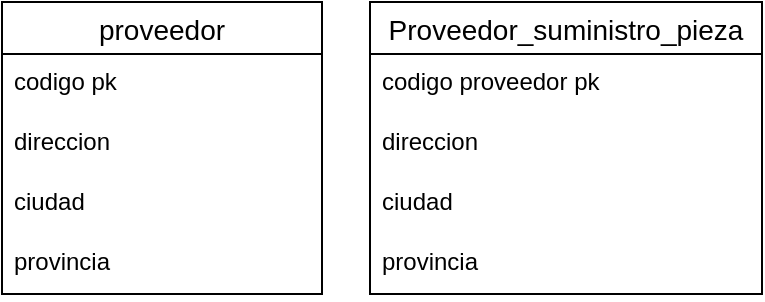 <mxfile version="14.7.7" type="device"><diagram id="h10X14hSh1A3QbSOs9i3" name="Page-1"><mxGraphModel dx="868" dy="450" grid="1" gridSize="10" guides="1" tooltips="1" connect="1" arrows="1" fold="1" page="1" pageScale="1" pageWidth="827" pageHeight="1169" math="0" shadow="0"><root><mxCell id="0"/><mxCell id="1" parent="0"/><mxCell id="MyrMKmS47CWJrJAjTrcF-14" value="proveedor" style="swimlane;fontStyle=0;childLayout=stackLayout;horizontal=1;startSize=26;horizontalStack=0;resizeParent=1;resizeParentMax=0;resizeLast=0;collapsible=1;marginBottom=0;align=center;fontSize=14;" vertex="1" parent="1"><mxGeometry x="70" y="100" width="160" height="146" as="geometry"><mxRectangle x="330" y="180" width="70" height="26" as="alternateBounds"/></mxGeometry></mxCell><mxCell id="MyrMKmS47CWJrJAjTrcF-15" value="codigo pk" style="text;strokeColor=none;fillColor=none;spacingLeft=4;spacingRight=4;overflow=hidden;rotatable=0;points=[[0,0.5],[1,0.5]];portConstraint=eastwest;fontSize=12;" vertex="1" parent="MyrMKmS47CWJrJAjTrcF-14"><mxGeometry y="26" width="160" height="30" as="geometry"/></mxCell><mxCell id="MyrMKmS47CWJrJAjTrcF-16" value="direccion" style="text;strokeColor=none;fillColor=none;spacingLeft=4;spacingRight=4;overflow=hidden;rotatable=0;points=[[0,0.5],[1,0.5]];portConstraint=eastwest;fontSize=12;" vertex="1" parent="MyrMKmS47CWJrJAjTrcF-14"><mxGeometry y="56" width="160" height="30" as="geometry"/></mxCell><mxCell id="MyrMKmS47CWJrJAjTrcF-17" value="ciudad" style="text;strokeColor=none;fillColor=none;spacingLeft=4;spacingRight=4;overflow=hidden;rotatable=0;points=[[0,0.5],[1,0.5]];portConstraint=eastwest;fontSize=12;" vertex="1" parent="MyrMKmS47CWJrJAjTrcF-14"><mxGeometry y="86" width="160" height="30" as="geometry"/></mxCell><mxCell id="MyrMKmS47CWJrJAjTrcF-18" value="provincia" style="text;strokeColor=none;fillColor=none;spacingLeft=4;spacingRight=4;overflow=hidden;rotatable=0;points=[[0,0.5],[1,0.5]];portConstraint=eastwest;fontSize=12;" vertex="1" parent="MyrMKmS47CWJrJAjTrcF-14"><mxGeometry y="116" width="160" height="30" as="geometry"/></mxCell><mxCell id="MyrMKmS47CWJrJAjTrcF-22" value="Proveedor_suministro_pieza" style="swimlane;fontStyle=0;childLayout=stackLayout;horizontal=1;startSize=26;horizontalStack=0;resizeParent=1;resizeParentMax=0;resizeLast=0;collapsible=1;marginBottom=0;align=center;fontSize=14;" vertex="1" parent="1"><mxGeometry x="254" y="100" width="196" height="146" as="geometry"><mxRectangle x="330" y="180" width="70" height="26" as="alternateBounds"/></mxGeometry></mxCell><mxCell id="MyrMKmS47CWJrJAjTrcF-23" value="codigo proveedor pk" style="text;strokeColor=none;fillColor=none;spacingLeft=4;spacingRight=4;overflow=hidden;rotatable=0;points=[[0,0.5],[1,0.5]];portConstraint=eastwest;fontSize=12;" vertex="1" parent="MyrMKmS47CWJrJAjTrcF-22"><mxGeometry y="26" width="196" height="30" as="geometry"/></mxCell><mxCell id="MyrMKmS47CWJrJAjTrcF-24" value="direccion" style="text;strokeColor=none;fillColor=none;spacingLeft=4;spacingRight=4;overflow=hidden;rotatable=0;points=[[0,0.5],[1,0.5]];portConstraint=eastwest;fontSize=12;" vertex="1" parent="MyrMKmS47CWJrJAjTrcF-22"><mxGeometry y="56" width="196" height="30" as="geometry"/></mxCell><mxCell id="MyrMKmS47CWJrJAjTrcF-25" value="ciudad" style="text;strokeColor=none;fillColor=none;spacingLeft=4;spacingRight=4;overflow=hidden;rotatable=0;points=[[0,0.5],[1,0.5]];portConstraint=eastwest;fontSize=12;" vertex="1" parent="MyrMKmS47CWJrJAjTrcF-22"><mxGeometry y="86" width="196" height="30" as="geometry"/></mxCell><mxCell id="MyrMKmS47CWJrJAjTrcF-26" value="provincia" style="text;strokeColor=none;fillColor=none;spacingLeft=4;spacingRight=4;overflow=hidden;rotatable=0;points=[[0,0.5],[1,0.5]];portConstraint=eastwest;fontSize=12;" vertex="1" parent="MyrMKmS47CWJrJAjTrcF-22"><mxGeometry y="116" width="196" height="30" as="geometry"/></mxCell></root></mxGraphModel></diagram></mxfile>